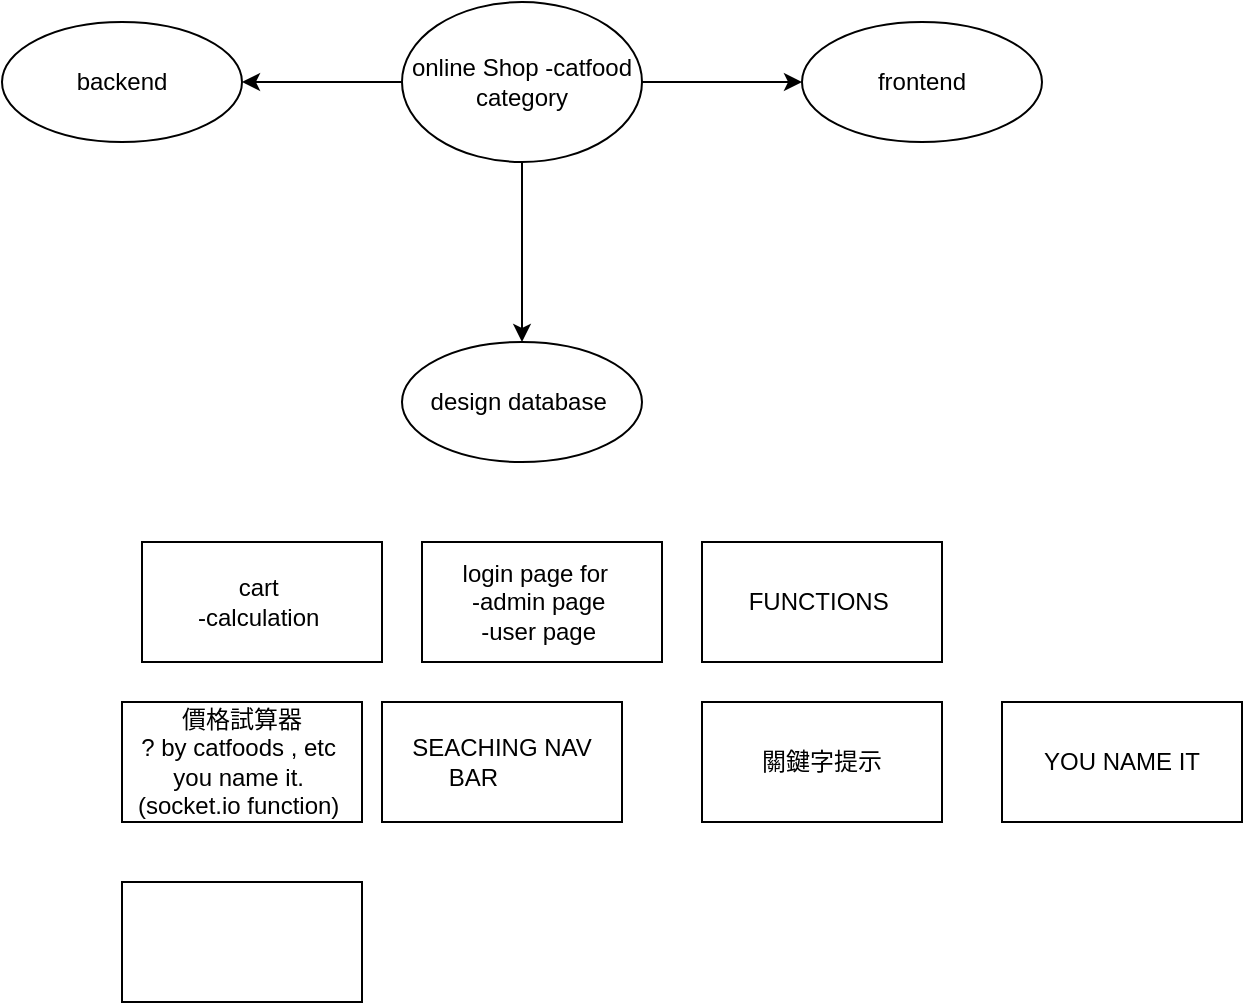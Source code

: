 <mxfile>
    <diagram id="WOTiio4F9omW24kze7AP" name="Page-1">
        <mxGraphModel dx="650" dy="529" grid="1" gridSize="10" guides="1" tooltips="1" connect="1" arrows="1" fold="1" page="1" pageScale="1" pageWidth="850" pageHeight="1100" math="0" shadow="0">
            <root>
                <mxCell id="0"/>
                <mxCell id="1" parent="0"/>
                <mxCell id="4" value="" style="edgeStyle=none;html=1;" edge="1" parent="1" source="2" target="3">
                    <mxGeometry relative="1" as="geometry"/>
                </mxCell>
                <mxCell id="6" value="" style="edgeStyle=none;html=1;" edge="1" parent="1" source="2" target="5">
                    <mxGeometry relative="1" as="geometry"/>
                </mxCell>
                <mxCell id="8" value="" style="edgeStyle=none;html=1;" edge="1" parent="1" source="2" target="7">
                    <mxGeometry relative="1" as="geometry"/>
                </mxCell>
                <mxCell id="2" value="online Shop -catfood category&lt;br&gt;" style="ellipse;whiteSpace=wrap;html=1;" vertex="1" parent="1">
                    <mxGeometry x="300" y="430" width="120" height="80" as="geometry"/>
                </mxCell>
                <mxCell id="3" value="design database&amp;nbsp;" style="ellipse;whiteSpace=wrap;html=1;" vertex="1" parent="1">
                    <mxGeometry x="300" y="600" width="120" height="60" as="geometry"/>
                </mxCell>
                <mxCell id="5" value="frontend" style="ellipse;whiteSpace=wrap;html=1;" vertex="1" parent="1">
                    <mxGeometry x="500" y="440" width="120" height="60" as="geometry"/>
                </mxCell>
                <mxCell id="7" value="backend" style="ellipse;whiteSpace=wrap;html=1;" vertex="1" parent="1">
                    <mxGeometry x="100" y="440" width="120" height="60" as="geometry"/>
                </mxCell>
                <mxCell id="9" value="cart&amp;nbsp;&lt;br&gt;-calculation&amp;nbsp;" style="whiteSpace=wrap;html=1;" vertex="1" parent="1">
                    <mxGeometry x="170" y="700" width="120" height="60" as="geometry"/>
                </mxCell>
                <mxCell id="10" value="login page for&amp;nbsp;&amp;nbsp;&lt;br&gt;-admin page&amp;nbsp;&lt;br&gt;-user page&amp;nbsp;" style="whiteSpace=wrap;html=1;" vertex="1" parent="1">
                    <mxGeometry x="310" y="700" width="120" height="60" as="geometry"/>
                </mxCell>
                <mxCell id="11" value="FUNCTIONS&amp;nbsp;" style="whiteSpace=wrap;html=1;" vertex="1" parent="1">
                    <mxGeometry x="450" y="700" width="120" height="60" as="geometry"/>
                </mxCell>
                <mxCell id="12" value="價格試算器&lt;br&gt;? by catfoods , etc&amp;nbsp;&lt;br&gt;you name it.&amp;nbsp;&lt;br&gt;(socket.io function)&amp;nbsp;" style="whiteSpace=wrap;html=1;" vertex="1" parent="1">
                    <mxGeometry x="160" y="780" width="120" height="60" as="geometry"/>
                </mxCell>
                <mxCell id="13" value="SEACHING NAV BAR&amp;nbsp;&lt;span style=&quot;white-space: pre&quot;&gt;&#9;&lt;/span&gt;" style="whiteSpace=wrap;html=1;" vertex="1" parent="1">
                    <mxGeometry x="290" y="780" width="120" height="60" as="geometry"/>
                </mxCell>
                <mxCell id="14" value="關鍵字提示" style="whiteSpace=wrap;html=1;" vertex="1" parent="1">
                    <mxGeometry x="450" y="780" width="120" height="60" as="geometry"/>
                </mxCell>
                <mxCell id="15" value="YOU NAME IT" style="whiteSpace=wrap;html=1;" vertex="1" parent="1">
                    <mxGeometry x="600" y="780" width="120" height="60" as="geometry"/>
                </mxCell>
                <mxCell id="16" value="" style="whiteSpace=wrap;html=1;" vertex="1" parent="1">
                    <mxGeometry x="160" y="870" width="120" height="60" as="geometry"/>
                </mxCell>
            </root>
        </mxGraphModel>
    </diagram>
</mxfile>